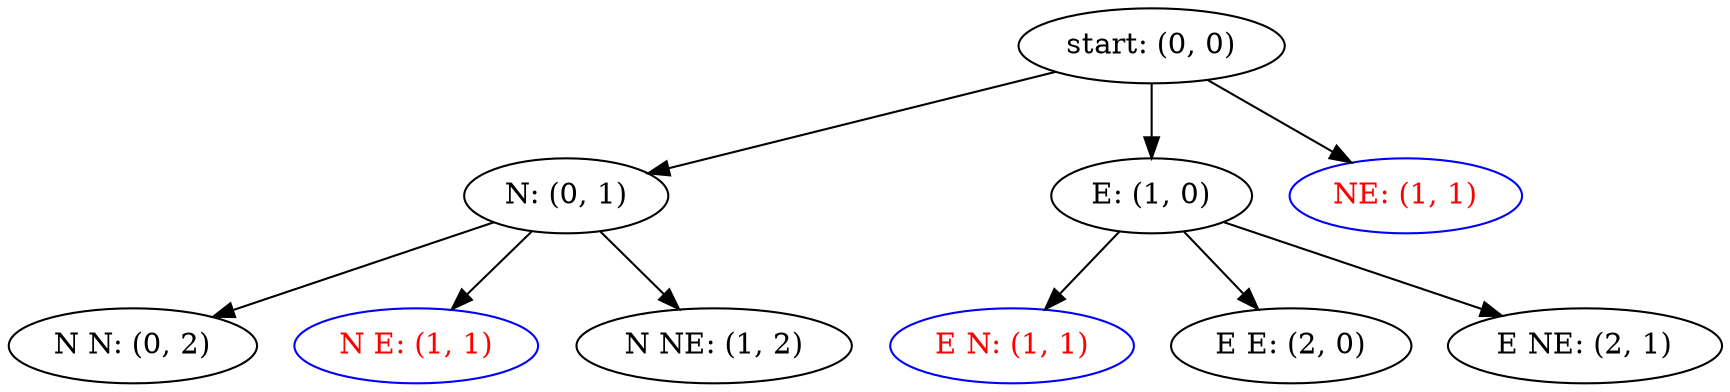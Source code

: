 digraph {
    "start: (0, 0)" -> "N: (0, 1)"
        "N: (0, 1)" -> "N N: (0, 2)"
        "N: (0, 1)" -> "N E: (1, 1)"
"N E: (1, 1)" [color=blue fontcolor=red]
        "N: (0, 1)" -> "N NE: (1, 2)"
    "start: (0, 0)" -> "E: (1, 0)"
        "E: (1, 0)" -> "E N: (1, 1)"
"E N: (1, 1)" [color=blue fontcolor=red]
        "E: (1, 0)" -> "E E: (2, 0)"
        "E: (1, 0)" -> "E NE: (2, 1)"
    "start: (0, 0)" -> "NE: (1, 1)"
"NE: (1, 1)" [color=blue fontcolor=red]
}
